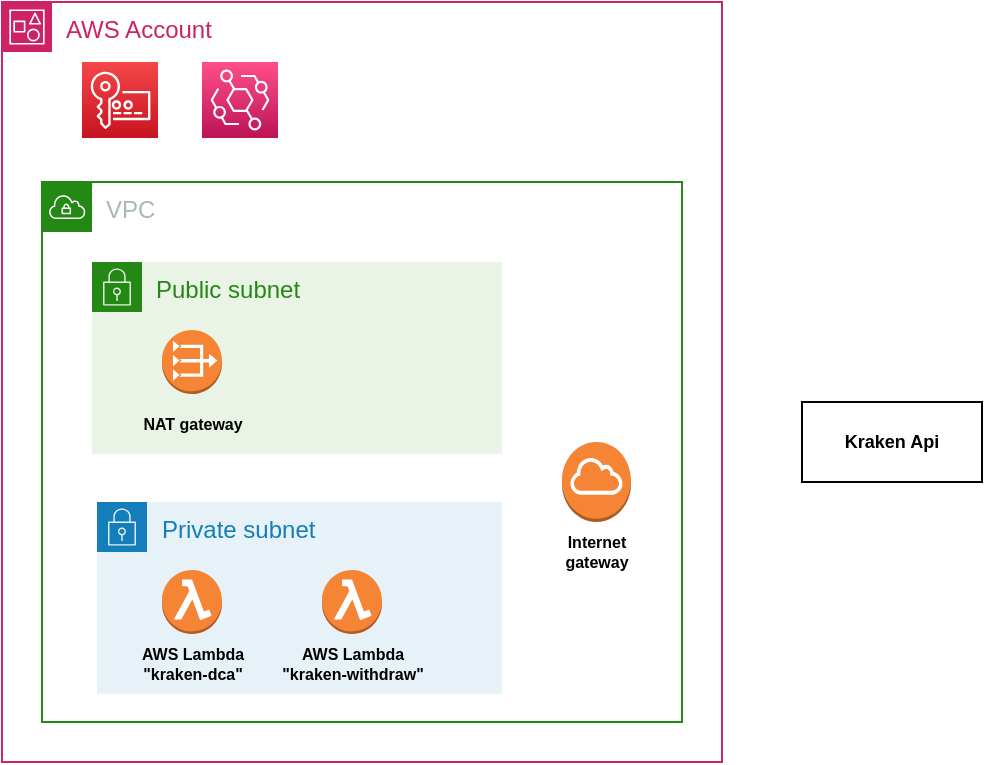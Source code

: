 <mxfile version="20.5.1" type="device"><diagram id="FN5mFd6L5-_Tn89KTH6r" name="Page-1"><mxGraphModel dx="772" dy="488" grid="1" gridSize="10" guides="1" tooltips="1" connect="1" arrows="1" fold="1" page="1" pageScale="1" pageWidth="827" pageHeight="1169" math="0" shadow="0"><root><mxCell id="0"/><mxCell id="1" parent="0"/><mxCell id="Vt7eVWd_2wSMZWteL6gU-7" value="AWS Account" style="points=[[0,0],[0.25,0],[0.5,0],[0.75,0],[1,0],[1,0.25],[1,0.5],[1,0.75],[1,1],[0.75,1],[0.5,1],[0.25,1],[0,1],[0,0.75],[0,0.5],[0,0.25]];outlineConnect=0;gradientColor=none;html=1;whiteSpace=wrap;fontSize=12;fontStyle=0;container=1;pointerEvents=0;collapsible=0;recursiveResize=0;shape=mxgraph.aws4.group;grIcon=mxgraph.aws4.group_account;strokeColor=#CD2264;fillColor=none;verticalAlign=top;align=left;spacingLeft=30;fontColor=#CD2264;dashed=0;" vertex="1" parent="1"><mxGeometry x="160" y="40" width="360" height="380" as="geometry"/></mxCell><mxCell id="Vt7eVWd_2wSMZWteL6gU-8" value="VPC" style="points=[[0,0],[0.25,0],[0.5,0],[0.75,0],[1,0],[1,0.25],[1,0.5],[1,0.75],[1,1],[0.75,1],[0.5,1],[0.25,1],[0,1],[0,0.75],[0,0.5],[0,0.25]];outlineConnect=0;gradientColor=none;html=1;whiteSpace=wrap;fontSize=12;fontStyle=0;container=1;pointerEvents=0;collapsible=0;recursiveResize=0;shape=mxgraph.aws4.group;grIcon=mxgraph.aws4.group_vpc;strokeColor=#248814;fillColor=none;verticalAlign=top;align=left;spacingLeft=30;fontColor=#AAB7B8;dashed=0;" vertex="1" parent="Vt7eVWd_2wSMZWteL6gU-7"><mxGeometry x="20" y="90" width="320" height="270" as="geometry"/></mxCell><mxCell id="Vt7eVWd_2wSMZWteL6gU-9" value="Public subnet" style="points=[[0,0],[0.25,0],[0.5,0],[0.75,0],[1,0],[1,0.25],[1,0.5],[1,0.75],[1,1],[0.75,1],[0.5,1],[0.25,1],[0,1],[0,0.75],[0,0.5],[0,0.25]];outlineConnect=0;gradientColor=none;html=1;whiteSpace=wrap;fontSize=12;fontStyle=0;container=1;pointerEvents=0;collapsible=0;recursiveResize=0;shape=mxgraph.aws4.group;grIcon=mxgraph.aws4.group_security_group;grStroke=0;strokeColor=#248814;fillColor=#E9F3E6;verticalAlign=top;align=left;spacingLeft=30;fontColor=#248814;dashed=0;" vertex="1" parent="Vt7eVWd_2wSMZWteL6gU-8"><mxGeometry x="25" y="40" width="205" height="96" as="geometry"/></mxCell><mxCell id="O8pM1dztEzhKdCoz7GNm-10" value="" style="outlineConnect=0;dashed=0;verticalLabelPosition=bottom;verticalAlign=top;align=center;html=1;shape=mxgraph.aws3.vpc_nat_gateway;fillColor=#F58534;gradientColor=none;fontSize=9;" parent="Vt7eVWd_2wSMZWteL6gU-9" vertex="1"><mxGeometry x="35" y="34" width="30" height="32" as="geometry"/></mxCell><mxCell id="Vt7eVWd_2wSMZWteL6gU-20" value="&lt;b&gt;NAT gateway&lt;br&gt;&lt;/b&gt;" style="text;html=1;align=center;verticalAlign=middle;resizable=0;points=[];autosize=1;strokeColor=none;fillColor=none;fontSize=8;" vertex="1" parent="Vt7eVWd_2wSMZWteL6gU-9"><mxGeometry x="15" y="71" width="70" height="20" as="geometry"/></mxCell><mxCell id="Vt7eVWd_2wSMZWteL6gU-12" value="Private subnet" style="points=[[0,0],[0.25,0],[0.5,0],[0.75,0],[1,0],[1,0.25],[1,0.5],[1,0.75],[1,1],[0.75,1],[0.5,1],[0.25,1],[0,1],[0,0.75],[0,0.5],[0,0.25]];outlineConnect=0;gradientColor=none;html=1;whiteSpace=wrap;fontSize=12;fontStyle=0;container=1;pointerEvents=0;collapsible=0;recursiveResize=0;shape=mxgraph.aws4.group;grIcon=mxgraph.aws4.group_security_group;grStroke=0;strokeColor=#147EBA;fillColor=#E6F2F8;verticalAlign=top;align=left;spacingLeft=30;fontColor=#147EBA;dashed=0;" vertex="1" parent="Vt7eVWd_2wSMZWteL6gU-8"><mxGeometry x="27.5" y="160" width="202.5" height="96" as="geometry"/></mxCell><mxCell id="O8pM1dztEzhKdCoz7GNm-11" value="" style="outlineConnect=0;dashed=0;verticalLabelPosition=bottom;verticalAlign=top;align=center;html=1;shape=mxgraph.aws3.lambda_function;fillColor=#F58534;gradientColor=none;fontSize=9;" parent="Vt7eVWd_2wSMZWteL6gU-12" vertex="1"><mxGeometry x="32.5" y="34" width="30" height="32" as="geometry"/></mxCell><mxCell id="Vt7eVWd_2wSMZWteL6gU-17" value="&lt;b&gt;AWS Lambda&lt;br&gt;&quot;kraken-dca&quot;&lt;br&gt;&lt;/b&gt;" style="text;html=1;align=center;verticalAlign=middle;resizable=0;points=[];autosize=1;strokeColor=none;fillColor=none;fontSize=8;" vertex="1" parent="Vt7eVWd_2wSMZWteL6gU-12"><mxGeometry x="12.5" y="66" width="70" height="30" as="geometry"/></mxCell><mxCell id="Vt7eVWd_2wSMZWteL6gU-18" value="" style="outlineConnect=0;dashed=0;verticalLabelPosition=bottom;verticalAlign=top;align=center;html=1;shape=mxgraph.aws3.lambda_function;fillColor=#F58534;gradientColor=none;fontSize=9;" vertex="1" parent="Vt7eVWd_2wSMZWteL6gU-12"><mxGeometry x="112.5" y="34" width="30" height="32" as="geometry"/></mxCell><mxCell id="Vt7eVWd_2wSMZWteL6gU-19" value="&lt;b&gt;AWS Lambda&lt;br&gt;&quot;kraken-withdraw&quot;&lt;br&gt;&lt;/b&gt;" style="text;html=1;align=center;verticalAlign=middle;resizable=0;points=[];autosize=1;strokeColor=none;fillColor=none;fontSize=8;" vertex="1" parent="Vt7eVWd_2wSMZWteL6gU-12"><mxGeometry x="82.5" y="66" width="90" height="30" as="geometry"/></mxCell><mxCell id="Vt7eVWd_2wSMZWteL6gU-13" value="" style="outlineConnect=0;dashed=0;verticalLabelPosition=bottom;verticalAlign=top;align=center;html=1;shape=mxgraph.aws3.internet_gateway;fillColor=#F58534;gradientColor=none;strokeColor=#CC0066;" vertex="1" parent="Vt7eVWd_2wSMZWteL6gU-8"><mxGeometry x="260" y="130" width="34.5" height="40" as="geometry"/></mxCell><mxCell id="Vt7eVWd_2wSMZWteL6gU-14" value="&lt;b style=&quot;font-size: 8px;&quot;&gt;&lt;font style=&quot;font-size: 8px;&quot;&gt;Internet &lt;br style=&quot;font-size: 8px;&quot;&gt;gateway&lt;/font&gt;&lt;/b&gt;" style="text;html=1;align=center;verticalAlign=middle;resizable=0;points=[];autosize=1;strokeColor=none;fillColor=none;fontSize=8;" vertex="1" parent="Vt7eVWd_2wSMZWteL6gU-8"><mxGeometry x="247.25" y="170" width="60" height="30" as="geometry"/></mxCell><mxCell id="O8pM1dztEzhKdCoz7GNm-12" value="" style="sketch=0;points=[[0,0,0],[0.25,0,0],[0.5,0,0],[0.75,0,0],[1,0,0],[0,1,0],[0.25,1,0],[0.5,1,0],[0.75,1,0],[1,1,0],[0,0.25,0],[0,0.5,0],[0,0.75,0],[1,0.25,0],[1,0.5,0],[1,0.75,0]];outlineConnect=0;fontColor=#232F3E;gradientColor=#F54749;gradientDirection=north;fillColor=#C7131F;strokeColor=#ffffff;dashed=0;verticalLabelPosition=bottom;verticalAlign=top;align=center;html=1;fontSize=12;fontStyle=0;aspect=fixed;shape=mxgraph.aws4.resourceIcon;resIcon=mxgraph.aws4.key_management_service;" parent="Vt7eVWd_2wSMZWteL6gU-7" vertex="1"><mxGeometry x="40" y="30" width="38" height="38" as="geometry"/></mxCell><mxCell id="O8pM1dztEzhKdCoz7GNm-13" value="" style="sketch=0;points=[[0,0,0],[0.25,0,0],[0.5,0,0],[0.75,0,0],[1,0,0],[0,1,0],[0.25,1,0],[0.5,1,0],[0.75,1,0],[1,1,0],[0,0.25,0],[0,0.5,0],[0,0.75,0],[1,0.25,0],[1,0.5,0],[1,0.75,0]];outlineConnect=0;fontColor=#232F3E;gradientColor=#FF4F8B;gradientDirection=north;fillColor=#BC1356;strokeColor=#ffffff;dashed=0;verticalLabelPosition=bottom;verticalAlign=top;align=center;html=1;fontSize=12;fontStyle=0;aspect=fixed;shape=mxgraph.aws4.resourceIcon;resIcon=mxgraph.aws4.eventbridge;" parent="Vt7eVWd_2wSMZWteL6gU-7" vertex="1"><mxGeometry x="100" y="30" width="38" height="38" as="geometry"/></mxCell><mxCell id="O8pM1dztEzhKdCoz7GNm-14" value="&lt;b&gt;Kraken Api&lt;/b&gt;" style="rounded=0;whiteSpace=wrap;html=1;fontSize=9;" parent="1" vertex="1"><mxGeometry x="560" y="240" width="90" height="40" as="geometry"/></mxCell></root></mxGraphModel></diagram></mxfile>